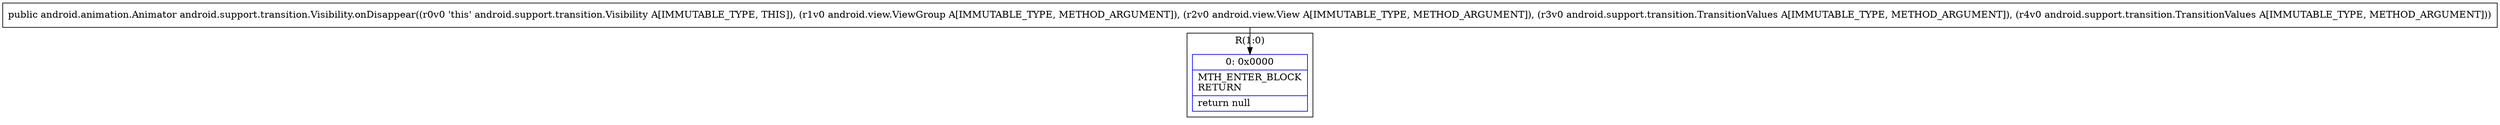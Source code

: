 digraph "CFG forandroid.support.transition.Visibility.onDisappear(Landroid\/view\/ViewGroup;Landroid\/view\/View;Landroid\/support\/transition\/TransitionValues;Landroid\/support\/transition\/TransitionValues;)Landroid\/animation\/Animator;" {
subgraph cluster_Region_2032532735 {
label = "R(1:0)";
node [shape=record,color=blue];
Node_0 [shape=record,label="{0\:\ 0x0000|MTH_ENTER_BLOCK\lRETURN\l|return null\l}"];
}
MethodNode[shape=record,label="{public android.animation.Animator android.support.transition.Visibility.onDisappear((r0v0 'this' android.support.transition.Visibility A[IMMUTABLE_TYPE, THIS]), (r1v0 android.view.ViewGroup A[IMMUTABLE_TYPE, METHOD_ARGUMENT]), (r2v0 android.view.View A[IMMUTABLE_TYPE, METHOD_ARGUMENT]), (r3v0 android.support.transition.TransitionValues A[IMMUTABLE_TYPE, METHOD_ARGUMENT]), (r4v0 android.support.transition.TransitionValues A[IMMUTABLE_TYPE, METHOD_ARGUMENT])) }"];
MethodNode -> Node_0;
}

